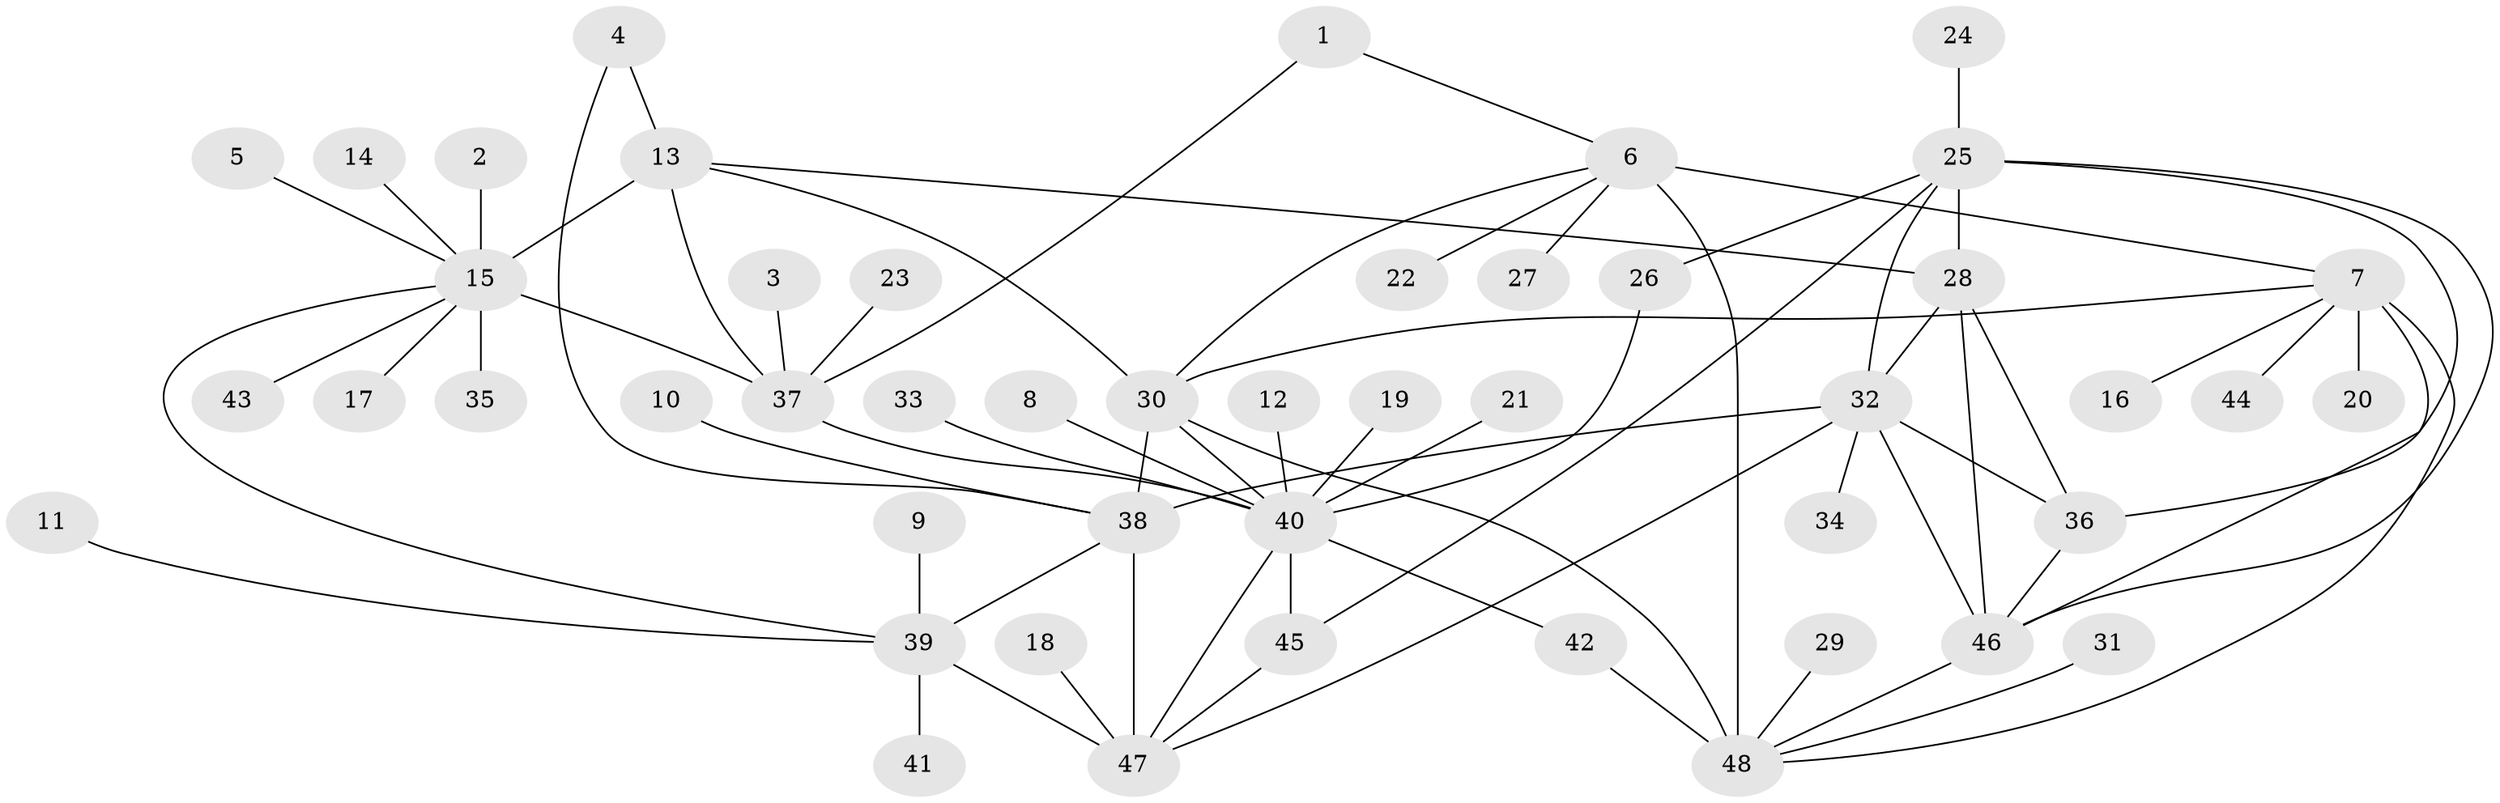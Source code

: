 // original degree distribution, {8: 0.05, 7: 0.05, 9: 0.008333333333333333, 12: 0.03333333333333333, 6: 0.041666666666666664, 10: 0.016666666666666666, 11: 0.025, 5: 0.016666666666666666, 14: 0.008333333333333333, 1: 0.5916666666666667, 2: 0.13333333333333333, 3: 0.025}
// Generated by graph-tools (version 1.1) at 2025/37/03/04/25 23:37:46]
// undirected, 48 vertices, 71 edges
graph export_dot {
  node [color=gray90,style=filled];
  1;
  2;
  3;
  4;
  5;
  6;
  7;
  8;
  9;
  10;
  11;
  12;
  13;
  14;
  15;
  16;
  17;
  18;
  19;
  20;
  21;
  22;
  23;
  24;
  25;
  26;
  27;
  28;
  29;
  30;
  31;
  32;
  33;
  34;
  35;
  36;
  37;
  38;
  39;
  40;
  41;
  42;
  43;
  44;
  45;
  46;
  47;
  48;
  1 -- 6 [weight=1.0];
  1 -- 37 [weight=1.0];
  2 -- 15 [weight=1.0];
  3 -- 37 [weight=1.0];
  4 -- 13 [weight=1.0];
  4 -- 38 [weight=1.0];
  5 -- 15 [weight=1.0];
  6 -- 7 [weight=1.0];
  6 -- 22 [weight=1.0];
  6 -- 27 [weight=1.0];
  6 -- 30 [weight=1.0];
  6 -- 48 [weight=3.0];
  7 -- 16 [weight=1.0];
  7 -- 20 [weight=1.0];
  7 -- 30 [weight=1.0];
  7 -- 44 [weight=1.0];
  7 -- 46 [weight=1.0];
  7 -- 48 [weight=3.0];
  8 -- 40 [weight=1.0];
  9 -- 39 [weight=1.0];
  10 -- 38 [weight=1.0];
  11 -- 39 [weight=1.0];
  12 -- 40 [weight=1.0];
  13 -- 15 [weight=4.0];
  13 -- 28 [weight=1.0];
  13 -- 30 [weight=1.0];
  13 -- 37 [weight=1.0];
  14 -- 15 [weight=1.0];
  15 -- 17 [weight=1.0];
  15 -- 35 [weight=1.0];
  15 -- 37 [weight=4.0];
  15 -- 39 [weight=1.0];
  15 -- 43 [weight=1.0];
  18 -- 47 [weight=1.0];
  19 -- 40 [weight=1.0];
  21 -- 40 [weight=1.0];
  23 -- 37 [weight=1.0];
  24 -- 25 [weight=1.0];
  25 -- 26 [weight=1.0];
  25 -- 28 [weight=2.0];
  25 -- 32 [weight=1.0];
  25 -- 36 [weight=1.0];
  25 -- 45 [weight=1.0];
  25 -- 46 [weight=1.0];
  26 -- 40 [weight=1.0];
  28 -- 32 [weight=2.0];
  28 -- 36 [weight=2.0];
  28 -- 46 [weight=2.0];
  29 -- 48 [weight=1.0];
  30 -- 38 [weight=1.0];
  30 -- 40 [weight=1.0];
  30 -- 48 [weight=3.0];
  31 -- 48 [weight=1.0];
  32 -- 34 [weight=1.0];
  32 -- 36 [weight=1.0];
  32 -- 38 [weight=2.0];
  32 -- 46 [weight=1.0];
  32 -- 47 [weight=1.0];
  33 -- 40 [weight=1.0];
  36 -- 46 [weight=1.0];
  37 -- 40 [weight=1.0];
  38 -- 39 [weight=4.0];
  38 -- 47 [weight=4.0];
  39 -- 41 [weight=1.0];
  39 -- 47 [weight=1.0];
  40 -- 42 [weight=1.0];
  40 -- 45 [weight=8.0];
  40 -- 47 [weight=1.0];
  42 -- 48 [weight=1.0];
  45 -- 47 [weight=1.0];
  46 -- 48 [weight=1.0];
}

